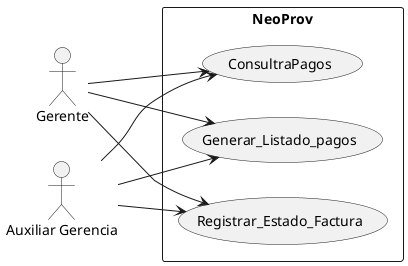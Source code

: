 @startuml diagramaCasoUsoDos
left to right direction
actor "Gerente" as Gerente
actor "Auxiliar Gerencia" as AuxGerencia

rectangle "NeoProv" {
    usecase "Registrar_Estado_Factura" as UC1
    usecase "ConsultraPagos" as UC2
    usecase "Generar_Listado_pagos" as UC3
}



Gerente --> UC1
Gerente --> UC3
Gerente --> UC2
AuxGerencia --> UC1
AuxGerencia --> UC2
AuxGerencia --> UC3



@enduml

